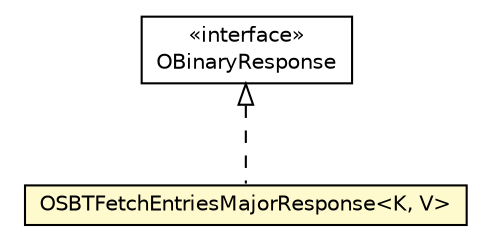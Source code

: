 #!/usr/local/bin/dot
#
# Class diagram 
# Generated by UMLGraph version R5_6-24-gf6e263 (http://www.umlgraph.org/)
#

digraph G {
	edge [fontname="Helvetica",fontsize=10,labelfontname="Helvetica",labelfontsize=10];
	node [fontname="Helvetica",fontsize=10,shape=plaintext];
	nodesep=0.25;
	ranksep=0.5;
	// com.orientechnologies.orient.client.remote.OBinaryResponse
	c5690122 [label=<<table title="com.orientechnologies.orient.client.remote.OBinaryResponse" border="0" cellborder="1" cellspacing="0" cellpadding="2" port="p" href="../OBinaryResponse.html">
		<tr><td><table border="0" cellspacing="0" cellpadding="1">
<tr><td align="center" balign="center"> &#171;interface&#187; </td></tr>
<tr><td align="center" balign="center"> OBinaryResponse </td></tr>
		</table></td></tr>
		</table>>, URL="../OBinaryResponse.html", fontname="Helvetica", fontcolor="black", fontsize=10.0];
	// com.orientechnologies.orient.client.remote.message.OSBTFetchEntriesMajorResponse<K, V>
	c5690162 [label=<<table title="com.orientechnologies.orient.client.remote.message.OSBTFetchEntriesMajorResponse" border="0" cellborder="1" cellspacing="0" cellpadding="2" port="p" bgcolor="lemonChiffon" href="./OSBTFetchEntriesMajorResponse.html">
		<tr><td><table border="0" cellspacing="0" cellpadding="1">
<tr><td align="center" balign="center"> OSBTFetchEntriesMajorResponse&lt;K, V&gt; </td></tr>
		</table></td></tr>
		</table>>, URL="./OSBTFetchEntriesMajorResponse.html", fontname="Helvetica", fontcolor="black", fontsize=10.0];
	//com.orientechnologies.orient.client.remote.message.OSBTFetchEntriesMajorResponse<K, V> implements com.orientechnologies.orient.client.remote.OBinaryResponse
	c5690122:p -> c5690162:p [dir=back,arrowtail=empty,style=dashed];
}

